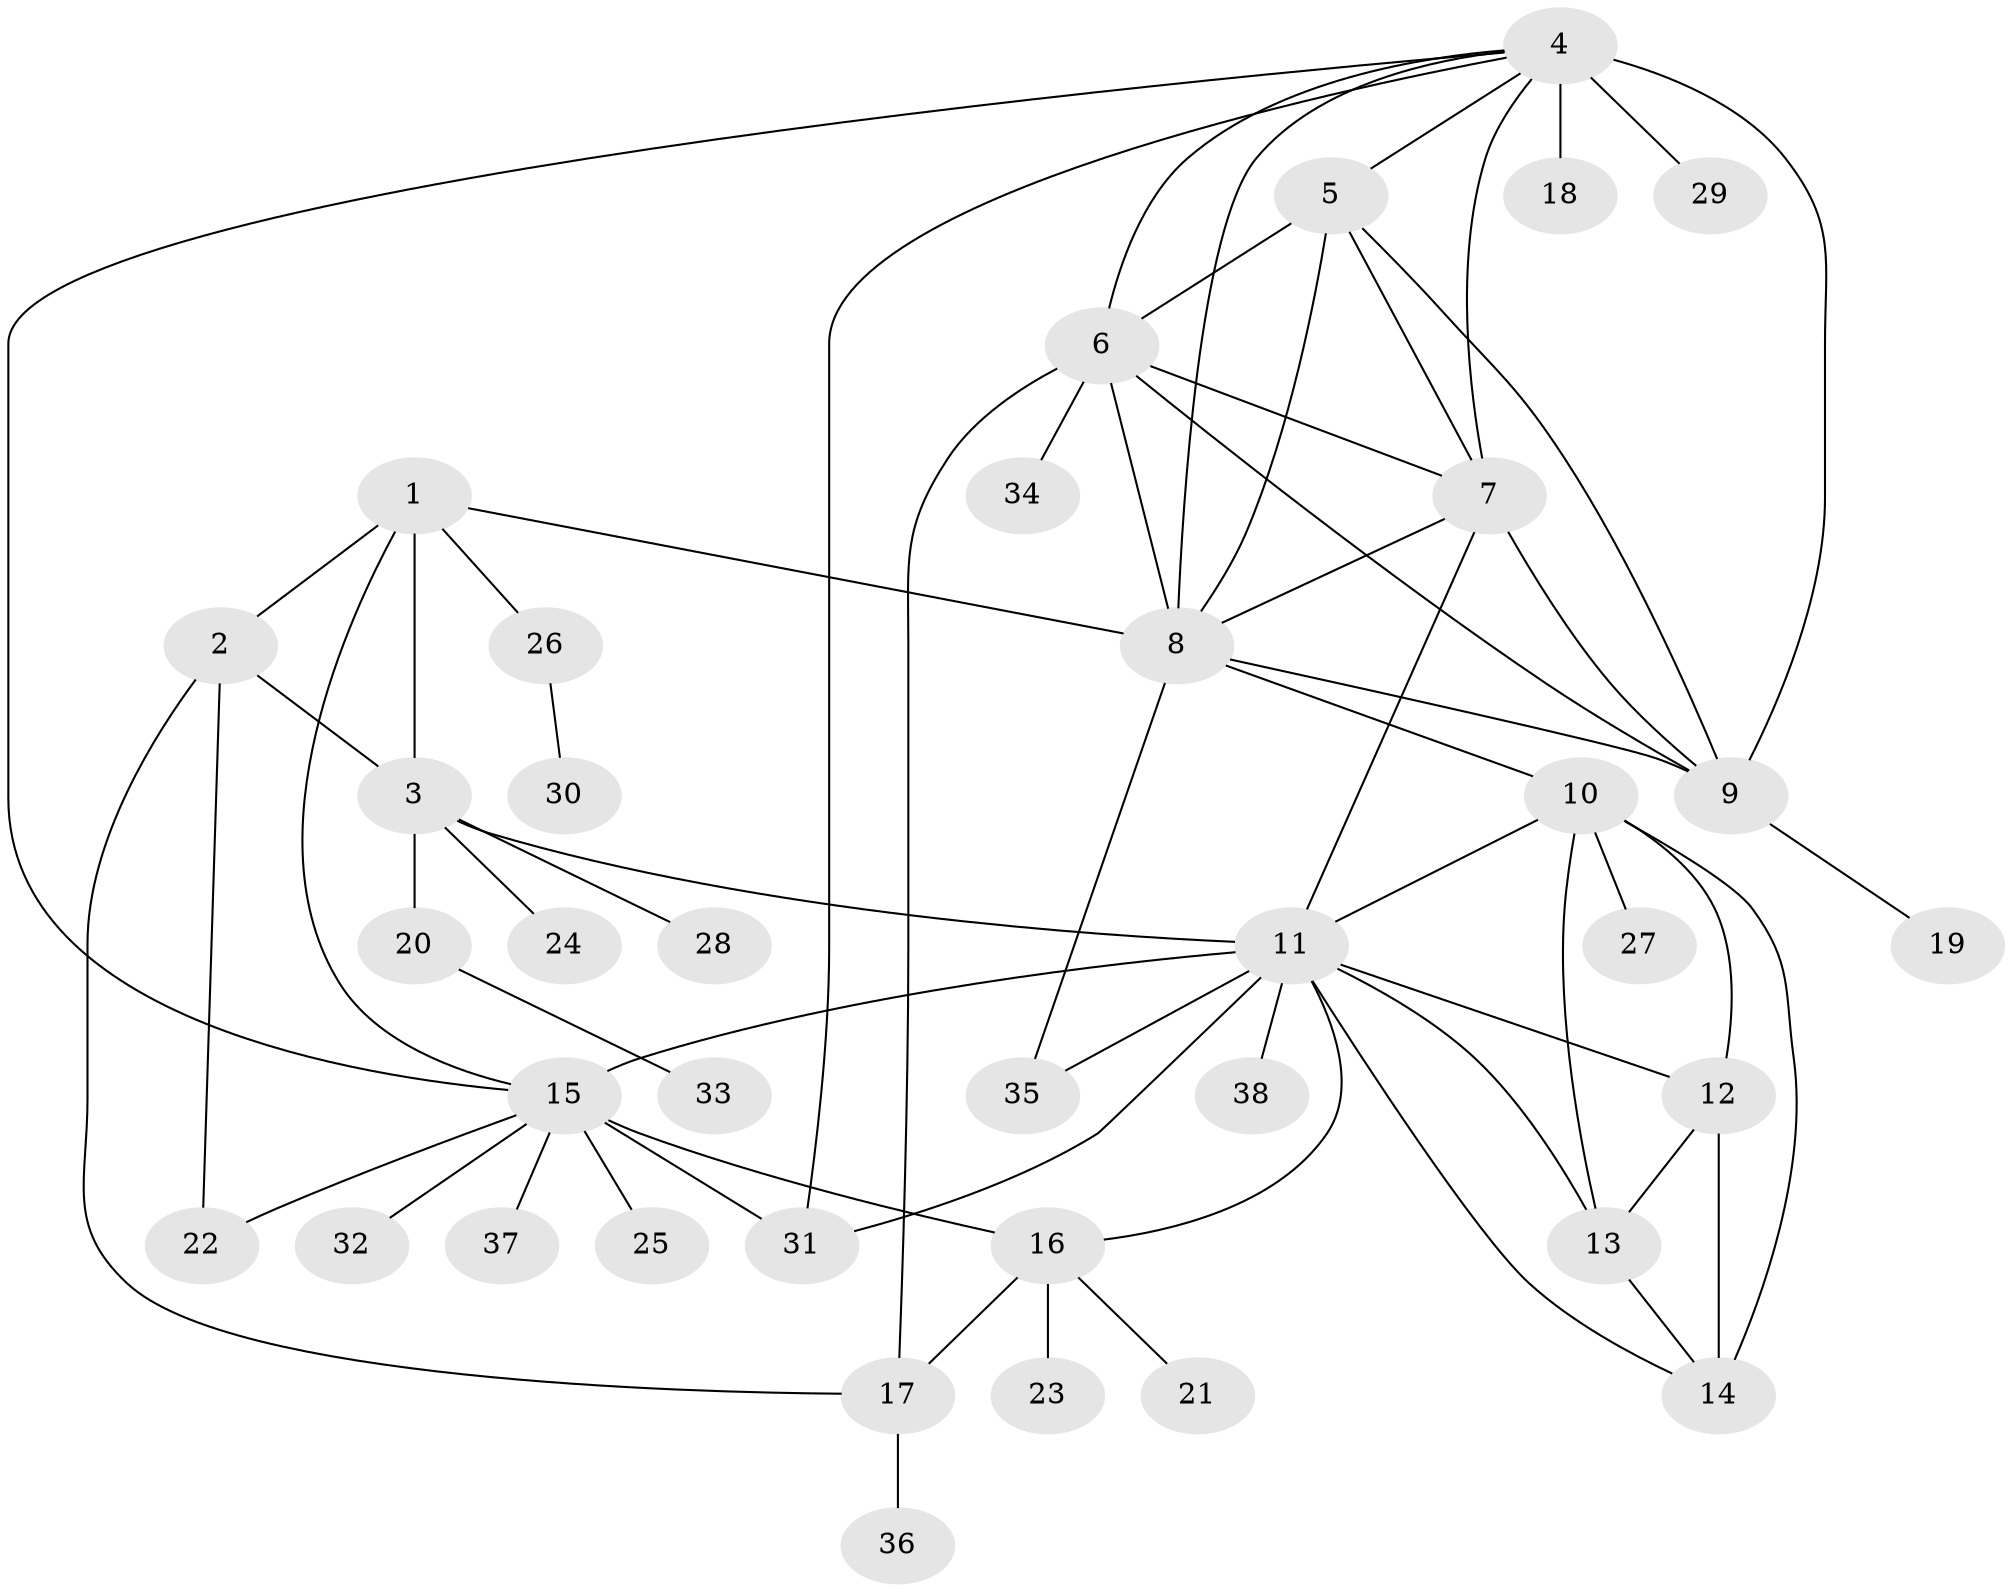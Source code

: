 // original degree distribution, {7: 0.08196721311475409, 6: 0.03278688524590164, 9: 0.03278688524590164, 12: 0.01639344262295082, 8: 0.02459016393442623, 14: 0.01639344262295082, 10: 0.02459016393442623, 5: 0.01639344262295082, 1: 0.5901639344262295, 2: 0.11475409836065574, 3: 0.04918032786885246}
// Generated by graph-tools (version 1.1) at 2025/52/03/04/25 22:52:06]
// undirected, 38 vertices, 65 edges
graph export_dot {
  node [color=gray90,style=filled];
  1;
  2;
  3;
  4;
  5;
  6;
  7;
  8;
  9;
  10;
  11;
  12;
  13;
  14;
  15;
  16;
  17;
  18;
  19;
  20;
  21;
  22;
  23;
  24;
  25;
  26;
  27;
  28;
  29;
  30;
  31;
  32;
  33;
  34;
  35;
  36;
  37;
  38;
  1 -- 2 [weight=4.0];
  1 -- 3 [weight=4.0];
  1 -- 8 [weight=1.0];
  1 -- 15 [weight=1.0];
  1 -- 26 [weight=1.0];
  2 -- 3 [weight=1.0];
  2 -- 17 [weight=1.0];
  2 -- 22 [weight=1.0];
  3 -- 11 [weight=1.0];
  3 -- 20 [weight=1.0];
  3 -- 24 [weight=1.0];
  3 -- 28 [weight=1.0];
  4 -- 5 [weight=1.0];
  4 -- 6 [weight=1.0];
  4 -- 7 [weight=1.0];
  4 -- 8 [weight=1.0];
  4 -- 9 [weight=1.0];
  4 -- 15 [weight=1.0];
  4 -- 18 [weight=5.0];
  4 -- 29 [weight=1.0];
  4 -- 31 [weight=1.0];
  5 -- 6 [weight=1.0];
  5 -- 7 [weight=1.0];
  5 -- 8 [weight=1.0];
  5 -- 9 [weight=1.0];
  6 -- 7 [weight=1.0];
  6 -- 8 [weight=1.0];
  6 -- 9 [weight=1.0];
  6 -- 17 [weight=1.0];
  6 -- 34 [weight=1.0];
  7 -- 8 [weight=1.0];
  7 -- 9 [weight=1.0];
  7 -- 11 [weight=1.0];
  8 -- 9 [weight=1.0];
  8 -- 10 [weight=1.0];
  8 -- 35 [weight=1.0];
  9 -- 19 [weight=1.0];
  10 -- 11 [weight=2.0];
  10 -- 12 [weight=4.0];
  10 -- 13 [weight=2.0];
  10 -- 14 [weight=2.0];
  10 -- 27 [weight=1.0];
  11 -- 12 [weight=1.0];
  11 -- 13 [weight=1.0];
  11 -- 14 [weight=1.0];
  11 -- 15 [weight=1.0];
  11 -- 16 [weight=1.0];
  11 -- 31 [weight=1.0];
  11 -- 35 [weight=2.0];
  11 -- 38 [weight=1.0];
  12 -- 13 [weight=1.0];
  12 -- 14 [weight=1.0];
  13 -- 14 [weight=1.0];
  15 -- 16 [weight=1.0];
  15 -- 22 [weight=1.0];
  15 -- 25 [weight=1.0];
  15 -- 31 [weight=4.0];
  15 -- 32 [weight=1.0];
  15 -- 37 [weight=1.0];
  16 -- 17 [weight=5.0];
  16 -- 21 [weight=3.0];
  16 -- 23 [weight=6.0];
  17 -- 36 [weight=1.0];
  20 -- 33 [weight=1.0];
  26 -- 30 [weight=1.0];
}
